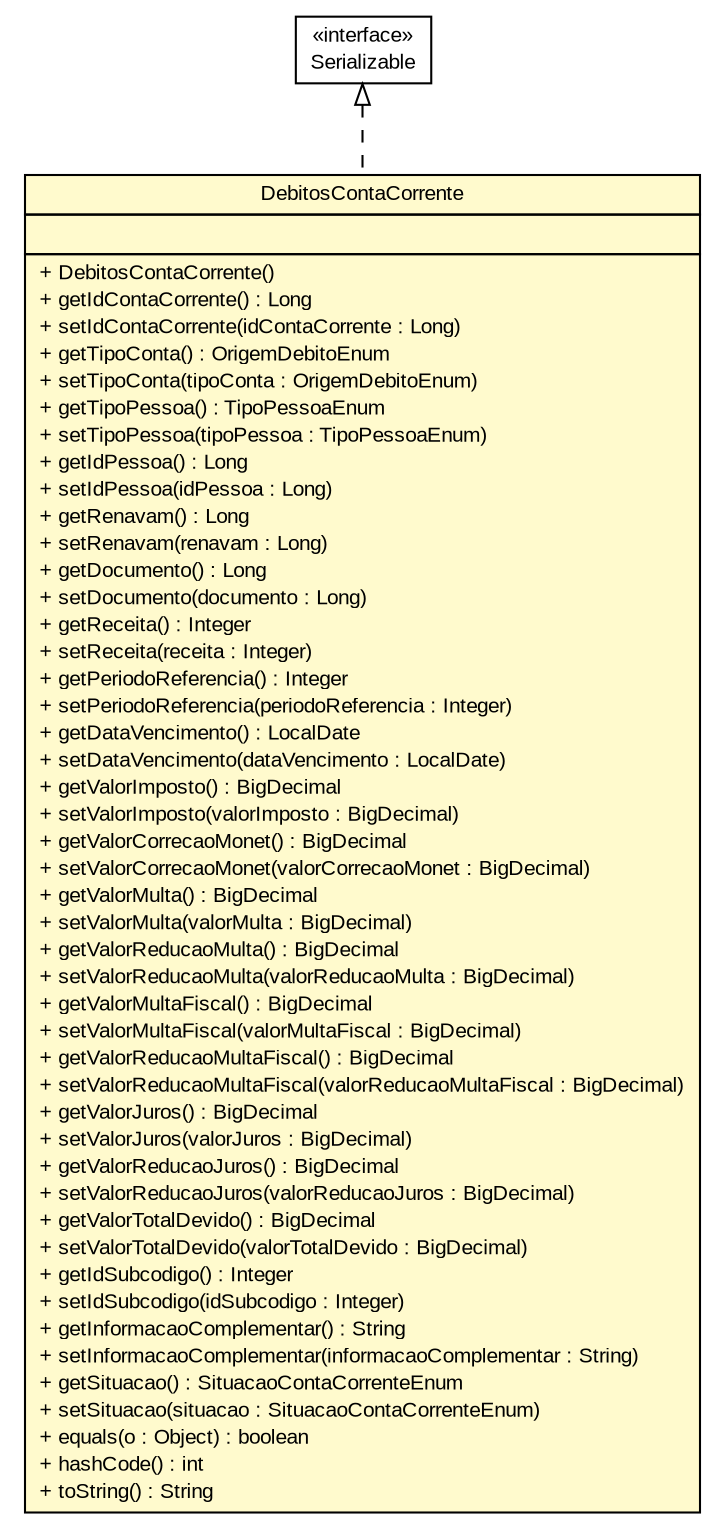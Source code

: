 #!/usr/local/bin/dot
#
# Class diagram 
# Generated by UMLGraph version R5_6 (http://www.umlgraph.org/)
#

digraph G {
	edge [fontname="arial",fontsize=10,labelfontname="arial",labelfontsize=10];
	node [fontname="arial",fontsize=10,shape=plaintext];
	nodesep=0.25;
	ranksep=0.5;
	// br.gov.to.sefaz.arr.persistence.view.DebitosContaCorrente
	c71965 [label=<<table title="br.gov.to.sefaz.arr.persistence.view.DebitosContaCorrente" border="0" cellborder="1" cellspacing="0" cellpadding="2" port="p" bgcolor="lemonChiffon" href="./DebitosContaCorrente.html">
		<tr><td><table border="0" cellspacing="0" cellpadding="1">
<tr><td align="center" balign="center"> DebitosContaCorrente </td></tr>
		</table></td></tr>
		<tr><td><table border="0" cellspacing="0" cellpadding="1">
<tr><td align="left" balign="left">  </td></tr>
		</table></td></tr>
		<tr><td><table border="0" cellspacing="0" cellpadding="1">
<tr><td align="left" balign="left"> + DebitosContaCorrente() </td></tr>
<tr><td align="left" balign="left"> + getIdContaCorrente() : Long </td></tr>
<tr><td align="left" balign="left"> + setIdContaCorrente(idContaCorrente : Long) </td></tr>
<tr><td align="left" balign="left"> + getTipoConta() : OrigemDebitoEnum </td></tr>
<tr><td align="left" balign="left"> + setTipoConta(tipoConta : OrigemDebitoEnum) </td></tr>
<tr><td align="left" balign="left"> + getTipoPessoa() : TipoPessoaEnum </td></tr>
<tr><td align="left" balign="left"> + setTipoPessoa(tipoPessoa : TipoPessoaEnum) </td></tr>
<tr><td align="left" balign="left"> + getIdPessoa() : Long </td></tr>
<tr><td align="left" balign="left"> + setIdPessoa(idPessoa : Long) </td></tr>
<tr><td align="left" balign="left"> + getRenavam() : Long </td></tr>
<tr><td align="left" balign="left"> + setRenavam(renavam : Long) </td></tr>
<tr><td align="left" balign="left"> + getDocumento() : Long </td></tr>
<tr><td align="left" balign="left"> + setDocumento(documento : Long) </td></tr>
<tr><td align="left" balign="left"> + getReceita() : Integer </td></tr>
<tr><td align="left" balign="left"> + setReceita(receita : Integer) </td></tr>
<tr><td align="left" balign="left"> + getPeriodoReferencia() : Integer </td></tr>
<tr><td align="left" balign="left"> + setPeriodoReferencia(periodoReferencia : Integer) </td></tr>
<tr><td align="left" balign="left"> + getDataVencimento() : LocalDate </td></tr>
<tr><td align="left" balign="left"> + setDataVencimento(dataVencimento : LocalDate) </td></tr>
<tr><td align="left" balign="left"> + getValorImposto() : BigDecimal </td></tr>
<tr><td align="left" balign="left"> + setValorImposto(valorImposto : BigDecimal) </td></tr>
<tr><td align="left" balign="left"> + getValorCorrecaoMonet() : BigDecimal </td></tr>
<tr><td align="left" balign="left"> + setValorCorrecaoMonet(valorCorrecaoMonet : BigDecimal) </td></tr>
<tr><td align="left" balign="left"> + getValorMulta() : BigDecimal </td></tr>
<tr><td align="left" balign="left"> + setValorMulta(valorMulta : BigDecimal) </td></tr>
<tr><td align="left" balign="left"> + getValorReducaoMulta() : BigDecimal </td></tr>
<tr><td align="left" balign="left"> + setValorReducaoMulta(valorReducaoMulta : BigDecimal) </td></tr>
<tr><td align="left" balign="left"> + getValorMultaFiscal() : BigDecimal </td></tr>
<tr><td align="left" balign="left"> + setValorMultaFiscal(valorMultaFiscal : BigDecimal) </td></tr>
<tr><td align="left" balign="left"> + getValorReducaoMultaFiscal() : BigDecimal </td></tr>
<tr><td align="left" balign="left"> + setValorReducaoMultaFiscal(valorReducaoMultaFiscal : BigDecimal) </td></tr>
<tr><td align="left" balign="left"> + getValorJuros() : BigDecimal </td></tr>
<tr><td align="left" balign="left"> + setValorJuros(valorJuros : BigDecimal) </td></tr>
<tr><td align="left" balign="left"> + getValorReducaoJuros() : BigDecimal </td></tr>
<tr><td align="left" balign="left"> + setValorReducaoJuros(valorReducaoJuros : BigDecimal) </td></tr>
<tr><td align="left" balign="left"> + getValorTotalDevido() : BigDecimal </td></tr>
<tr><td align="left" balign="left"> + setValorTotalDevido(valorTotalDevido : BigDecimal) </td></tr>
<tr><td align="left" balign="left"> + getIdSubcodigo() : Integer </td></tr>
<tr><td align="left" balign="left"> + setIdSubcodigo(idSubcodigo : Integer) </td></tr>
<tr><td align="left" balign="left"> + getInformacaoComplementar() : String </td></tr>
<tr><td align="left" balign="left"> + setInformacaoComplementar(informacaoComplementar : String) </td></tr>
<tr><td align="left" balign="left"> + getSituacao() : SituacaoContaCorrenteEnum </td></tr>
<tr><td align="left" balign="left"> + setSituacao(situacao : SituacaoContaCorrenteEnum) </td></tr>
<tr><td align="left" balign="left"> + equals(o : Object) : boolean </td></tr>
<tr><td align="left" balign="left"> + hashCode() : int </td></tr>
<tr><td align="left" balign="left"> + toString() : String </td></tr>
		</table></td></tr>
		</table>>, URL="./DebitosContaCorrente.html", fontname="arial", fontcolor="black", fontsize=10.0];
	//br.gov.to.sefaz.arr.persistence.view.DebitosContaCorrente implements java.io.Serializable
	c72085:p -> c71965:p [dir=back,arrowtail=empty,style=dashed];
	// java.io.Serializable
	c72085 [label=<<table title="java.io.Serializable" border="0" cellborder="1" cellspacing="0" cellpadding="2" port="p" href="http://java.sun.com/j2se/1.4.2/docs/api/java/io/Serializable.html">
		<tr><td><table border="0" cellspacing="0" cellpadding="1">
<tr><td align="center" balign="center"> &#171;interface&#187; </td></tr>
<tr><td align="center" balign="center"> Serializable </td></tr>
		</table></td></tr>
		</table>>, URL="http://java.sun.com/j2se/1.4.2/docs/api/java/io/Serializable.html", fontname="arial", fontcolor="black", fontsize=10.0];
}

